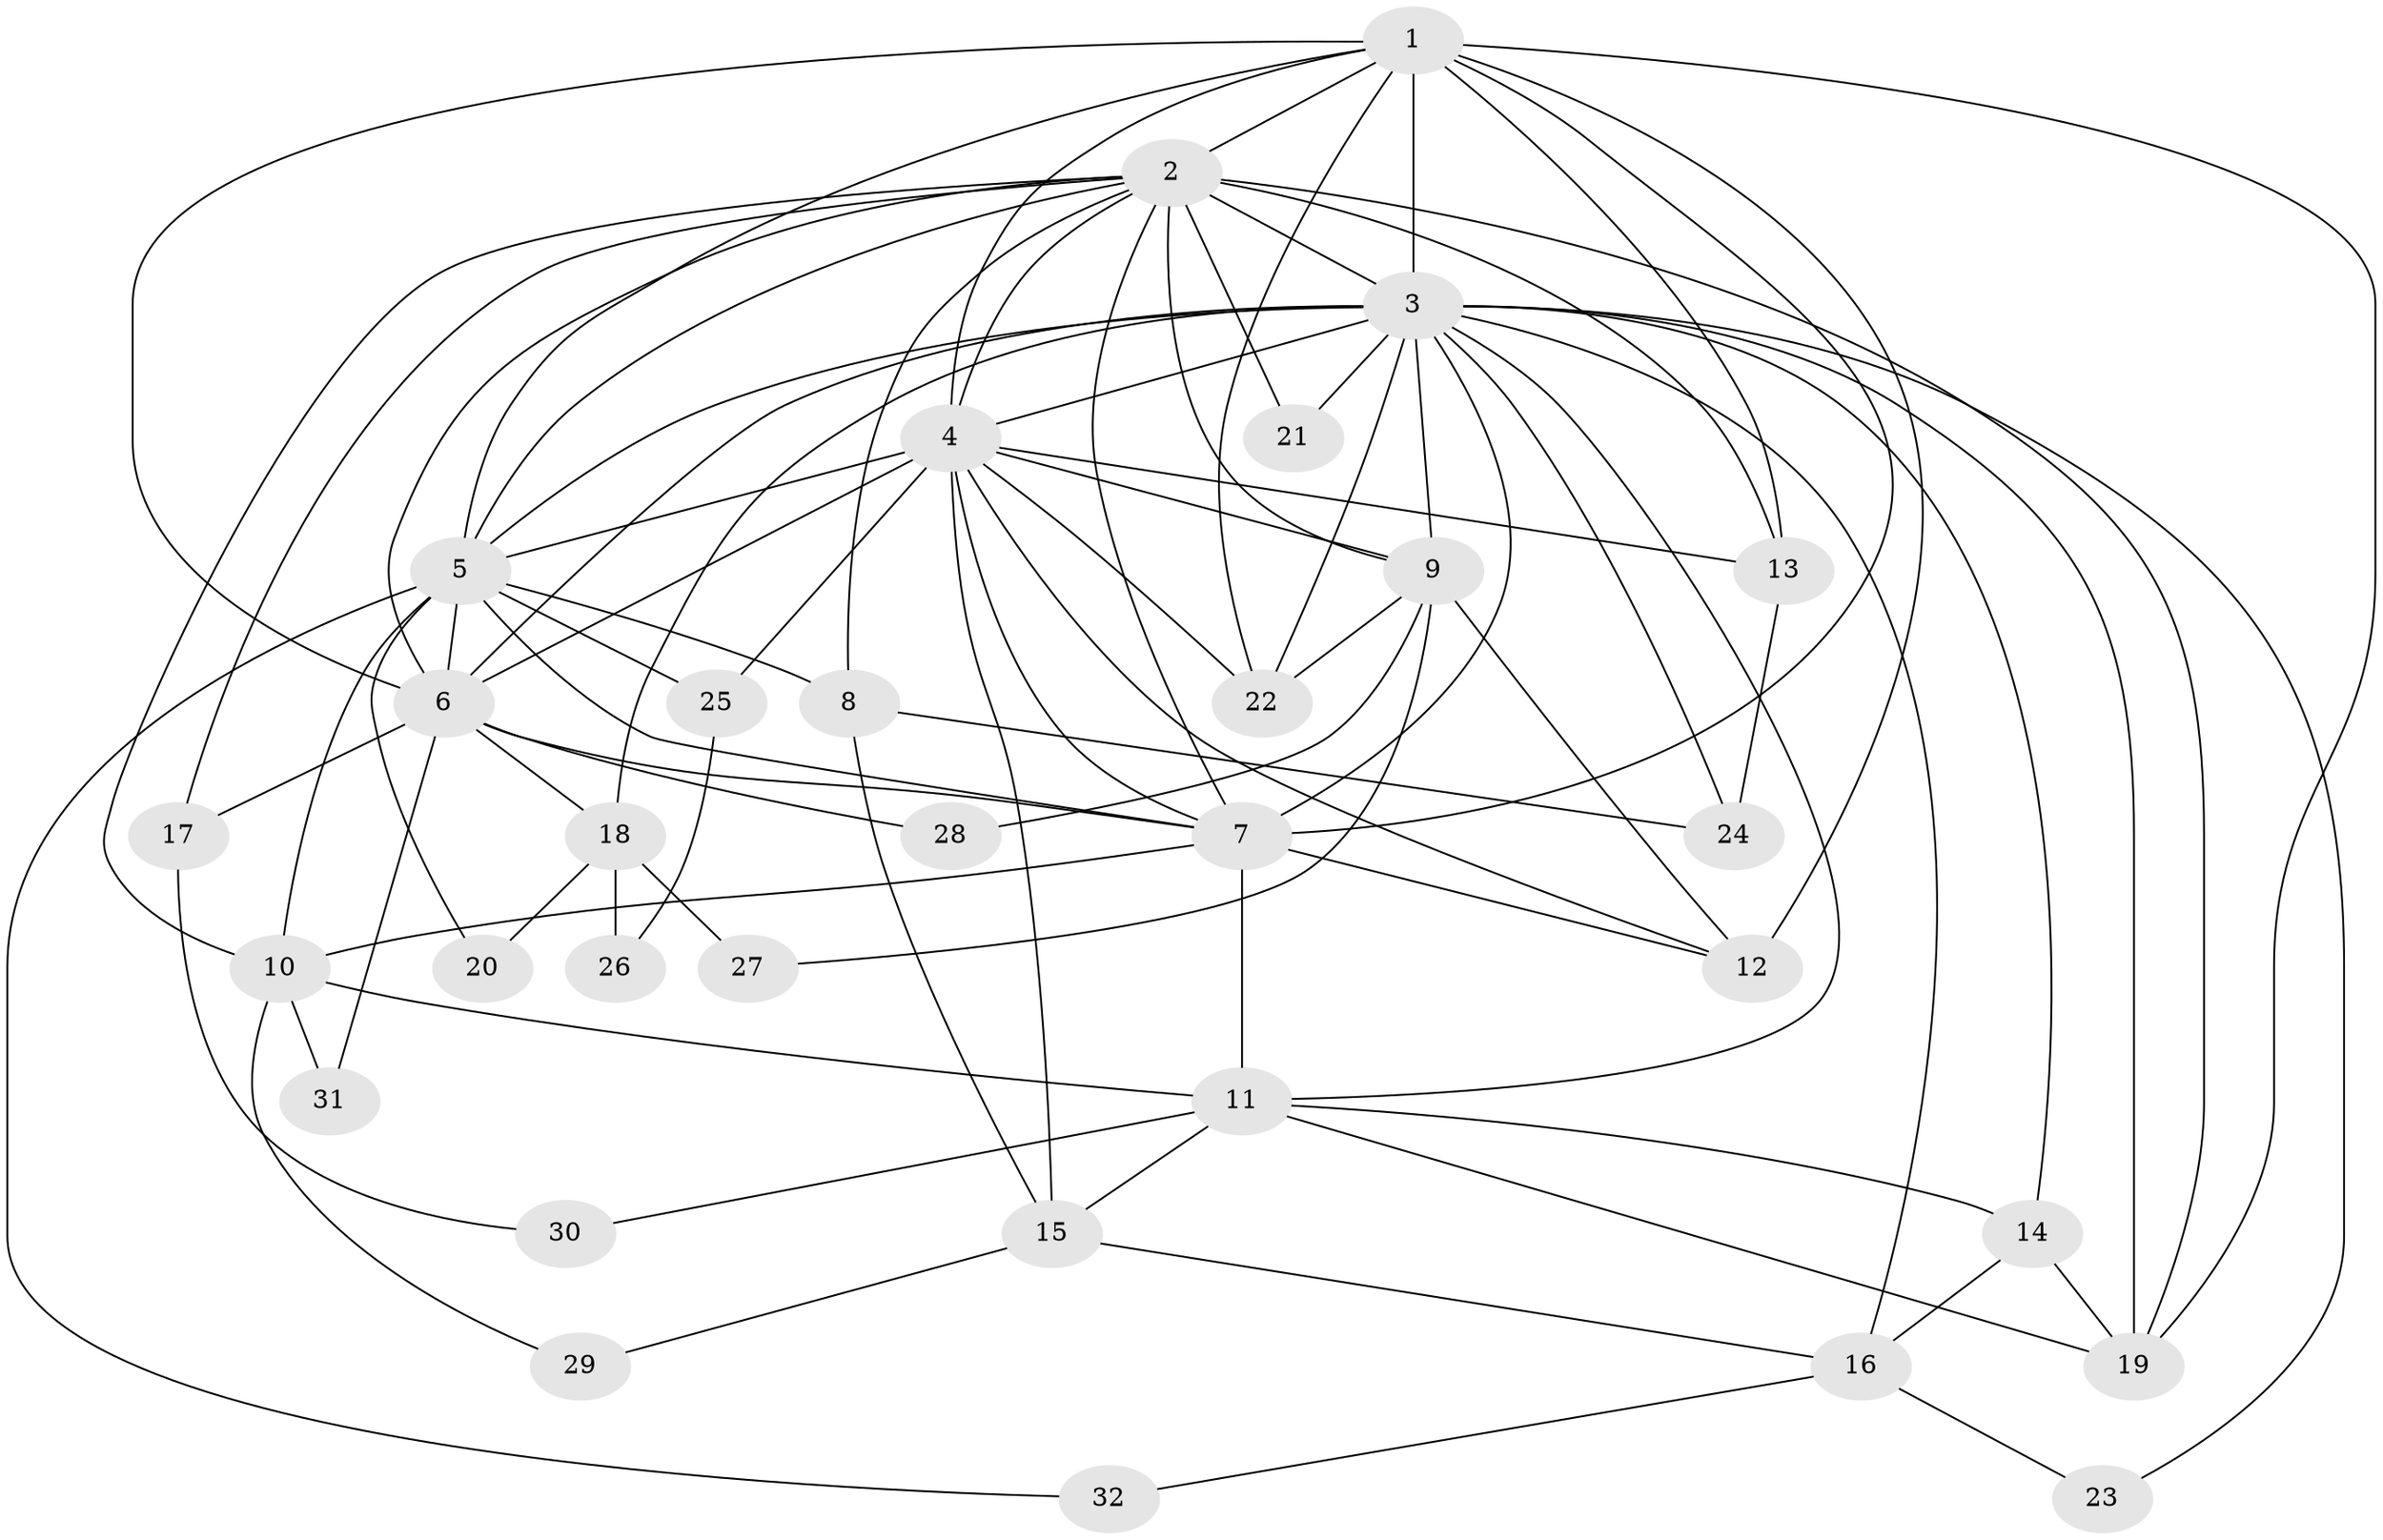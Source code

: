 // original degree distribution, {14: 0.0625, 13: 0.015625, 20: 0.015625, 18: 0.03125, 16: 0.015625, 15: 0.015625, 4: 0.09375, 5: 0.0625, 3: 0.21875, 2: 0.453125, 6: 0.015625}
// Generated by graph-tools (version 1.1) at 2025/34/03/09/25 02:34:47]
// undirected, 32 vertices, 85 edges
graph export_dot {
graph [start="1"]
  node [color=gray90,style=filled];
  1;
  2;
  3;
  4;
  5;
  6;
  7;
  8;
  9;
  10;
  11;
  12;
  13;
  14;
  15;
  16;
  17;
  18;
  19;
  20;
  21;
  22;
  23;
  24;
  25;
  26;
  27;
  28;
  29;
  30;
  31;
  32;
  1 -- 2 [weight=4.0];
  1 -- 3 [weight=4.0];
  1 -- 4 [weight=2.0];
  1 -- 5 [weight=2.0];
  1 -- 6 [weight=2.0];
  1 -- 7 [weight=2.0];
  1 -- 12 [weight=4.0];
  1 -- 13 [weight=2.0];
  1 -- 19 [weight=1.0];
  1 -- 22 [weight=1.0];
  2 -- 3 [weight=4.0];
  2 -- 4 [weight=2.0];
  2 -- 5 [weight=2.0];
  2 -- 6 [weight=2.0];
  2 -- 7 [weight=2.0];
  2 -- 8 [weight=1.0];
  2 -- 9 [weight=1.0];
  2 -- 10 [weight=1.0];
  2 -- 13 [weight=1.0];
  2 -- 17 [weight=1.0];
  2 -- 19 [weight=1.0];
  2 -- 21 [weight=1.0];
  3 -- 4 [weight=2.0];
  3 -- 5 [weight=2.0];
  3 -- 6 [weight=2.0];
  3 -- 7 [weight=3.0];
  3 -- 9 [weight=1.0];
  3 -- 11 [weight=3.0];
  3 -- 14 [weight=1.0];
  3 -- 16 [weight=2.0];
  3 -- 18 [weight=1.0];
  3 -- 19 [weight=2.0];
  3 -- 21 [weight=1.0];
  3 -- 22 [weight=1.0];
  3 -- 23 [weight=1.0];
  3 -- 24 [weight=1.0];
  4 -- 5 [weight=2.0];
  4 -- 6 [weight=2.0];
  4 -- 7 [weight=1.0];
  4 -- 9 [weight=1.0];
  4 -- 12 [weight=1.0];
  4 -- 13 [weight=1.0];
  4 -- 15 [weight=1.0];
  4 -- 22 [weight=1.0];
  4 -- 25 [weight=1.0];
  5 -- 6 [weight=1.0];
  5 -- 7 [weight=2.0];
  5 -- 8 [weight=1.0];
  5 -- 10 [weight=1.0];
  5 -- 20 [weight=1.0];
  5 -- 25 [weight=1.0];
  5 -- 32 [weight=1.0];
  6 -- 7 [weight=1.0];
  6 -- 17 [weight=1.0];
  6 -- 18 [weight=1.0];
  6 -- 28 [weight=1.0];
  6 -- 31 [weight=1.0];
  7 -- 10 [weight=2.0];
  7 -- 11 [weight=4.0];
  7 -- 12 [weight=1.0];
  8 -- 15 [weight=1.0];
  8 -- 24 [weight=1.0];
  9 -- 12 [weight=1.0];
  9 -- 22 [weight=1.0];
  9 -- 27 [weight=1.0];
  9 -- 28 [weight=1.0];
  10 -- 11 [weight=1.0];
  10 -- 29 [weight=1.0];
  10 -- 31 [weight=1.0];
  11 -- 14 [weight=1.0];
  11 -- 15 [weight=1.0];
  11 -- 19 [weight=1.0];
  11 -- 30 [weight=1.0];
  13 -- 24 [weight=2.0];
  14 -- 16 [weight=1.0];
  14 -- 19 [weight=1.0];
  15 -- 16 [weight=1.0];
  15 -- 29 [weight=1.0];
  16 -- 23 [weight=1.0];
  16 -- 32 [weight=1.0];
  17 -- 30 [weight=1.0];
  18 -- 20 [weight=1.0];
  18 -- 26 [weight=1.0];
  18 -- 27 [weight=1.0];
  25 -- 26 [weight=1.0];
}
